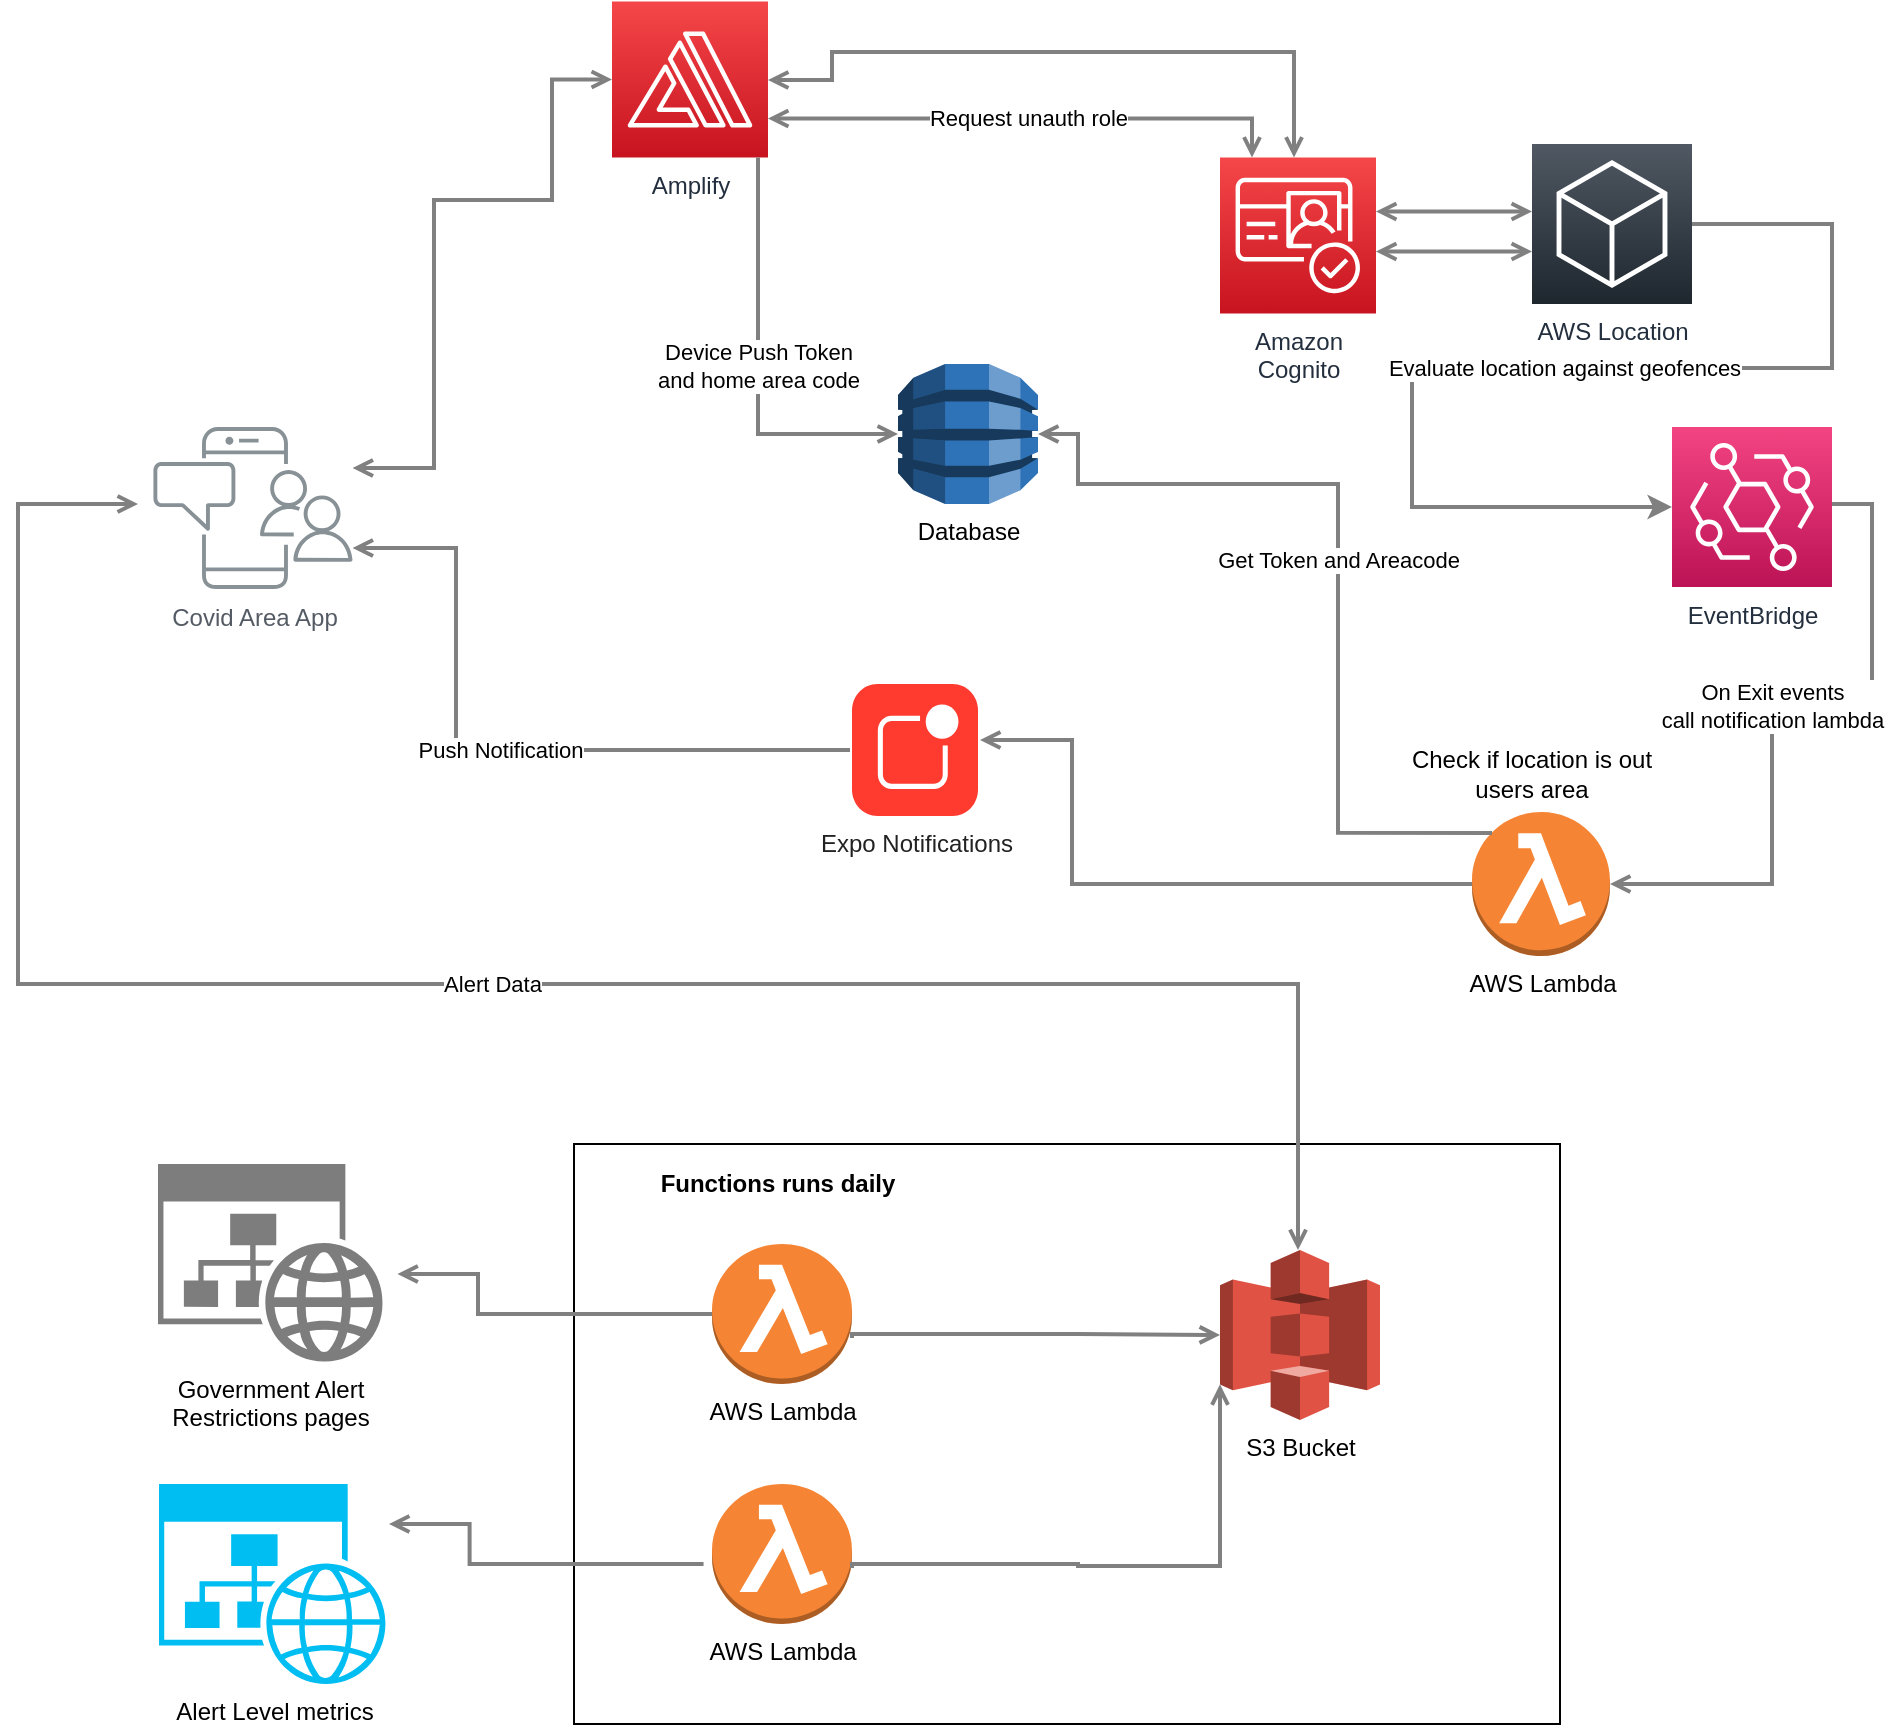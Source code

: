 <mxfile version="14.4.7" type="device"><diagram id="Ht1M8jgEwFfnCIfOTk4-" name="Page-1"><mxGraphModel dx="1351" dy="690" grid="1" gridSize="10" guides="1" tooltips="1" connect="1" arrows="1" fold="1" page="1" pageScale="1" pageWidth="1169" pageHeight="827" math="0" shadow="0"><root><mxCell id="0"/><mxCell id="1" parent="0"/><mxCell id="UEzPUAAOIrF-is8g5C7q-124" style="edgeStyle=orthogonalEdgeStyle;rounded=0;orthogonalLoop=1;jettySize=auto;html=1;startArrow=open;startFill=0;endArrow=open;endFill=0;strokeWidth=2;strokeColor=#808080;entryX=0;entryY=0.5;entryDx=0;entryDy=0;entryPerimeter=0;" parent="1" source="UEzPUAAOIrF-is8g5C7q-110" target="VtzWwHBDFlmazcsO0Phf-1" edge="1"><mxGeometry relative="1" as="geometry"><Array as="points"><mxPoint x="268" y="242"/><mxPoint x="268" y="108"/><mxPoint x="327" y="108"/><mxPoint x="327" y="48"/></Array></mxGeometry></mxCell><mxCell id="UEzPUAAOIrF-is8g5C7q-127" value="Push Notification" style="edgeStyle=orthogonalEdgeStyle;rounded=0;orthogonalLoop=1;jettySize=auto;html=1;startArrow=open;startFill=0;endArrow=none;endFill=0;strokeWidth=2;strokeColor=#808080;" parent="1" source="UEzPUAAOIrF-is8g5C7q-110" edge="1"><mxGeometry relative="1" as="geometry"><Array as="points"><mxPoint x="279" y="282"/><mxPoint x="279" y="383"/><mxPoint x="476" y="383"/></Array><mxPoint x="476" y="383" as="targetPoint"/></mxGeometry></mxCell><mxCell id="UEzPUAAOIrF-is8g5C7q-125" style="edgeStyle=orthogonalEdgeStyle;rounded=0;orthogonalLoop=1;jettySize=auto;html=1;startArrow=open;startFill=0;endArrow=open;endFill=0;strokeWidth=2;strokeColor=#808080;" parent="1" source="UEzPUAAOIrF-is8g5C7q-111" edge="1"><mxGeometry relative="1" as="geometry"><Array as="points"><mxPoint x="779" y="113.75"/><mxPoint x="779" y="113.75"/></Array><mxPoint x="817" y="113.8" as="targetPoint"/></mxGeometry></mxCell><mxCell id="UEzPUAAOIrF-is8g5C7q-139" value="Request unauth role" style="edgeStyle=orthogonalEdgeStyle;rounded=0;orthogonalLoop=1;jettySize=auto;html=1;startArrow=open;startFill=0;endArrow=open;endFill=0;strokeWidth=2;strokeColor=#808080;exitX=1;exitY=0.75;exitDx=0;exitDy=0;exitPerimeter=0;" parent="1" source="VtzWwHBDFlmazcsO0Phf-1" target="UEzPUAAOIrF-is8g5C7q-111" edge="1"><mxGeometry relative="1" as="geometry"><mxPoint x="437" y="70" as="sourcePoint"/><mxPoint x="389.5" y="124.029" as="targetPoint"/><Array as="points"><mxPoint x="677" y="67"/></Array></mxGeometry></mxCell><mxCell id="UEzPUAAOIrF-is8g5C7q-143" style="edgeStyle=orthogonalEdgeStyle;rounded=0;orthogonalLoop=1;jettySize=auto;html=1;startArrow=open;startFill=0;endArrow=open;endFill=0;strokeWidth=2;strokeColor=#808080;" parent="1" source="UEzPUAAOIrF-is8g5C7q-111" edge="1"><mxGeometry relative="1" as="geometry"><mxPoint x="749" y="123.75" as="sourcePoint"/><mxPoint x="817" y="133.8" as="targetPoint"/><Array as="points"><mxPoint x="779" y="133.75"/><mxPoint x="779" y="133.75"/></Array></mxGeometry></mxCell><mxCell id="UEzPUAAOIrF-is8g5C7q-110" value="Covid Area App&lt;br&gt;" style="outlineConnect=0;gradientColor=none;fontColor=#545B64;strokeColor=none;fillColor=#879196;dashed=0;verticalLabelPosition=bottom;verticalAlign=top;align=center;html=1;fontSize=12;fontStyle=0;aspect=fixed;shape=mxgraph.aws4.illustration_notification;pointerEvents=1;labelBackgroundColor=#ffffff;" parent="1" vertex="1"><mxGeometry x="127.5" y="221.5" width="100" height="81" as="geometry"/></mxCell><mxCell id="UEzPUAAOIrF-is8g5C7q-111" value="Amazon &lt;br&gt;Cognito" style="outlineConnect=0;fontColor=#232F3E;gradientColor=#F54749;gradientDirection=north;fillColor=#C7131F;strokeColor=#ffffff;dashed=0;verticalLabelPosition=bottom;verticalAlign=top;align=center;html=1;fontSize=12;fontStyle=0;aspect=fixed;shape=mxgraph.aws4.resourceIcon;resIcon=mxgraph.aws4.cognito;labelBackgroundColor=#ffffff;" parent="1" vertex="1"><mxGeometry x="661" y="86.75" width="78" height="78" as="geometry"/></mxCell><mxCell id="VtzWwHBDFlmazcsO0Phf-14" value="Evaluate location against geofences" style="edgeStyle=orthogonalEdgeStyle;rounded=0;orthogonalLoop=1;jettySize=auto;html=1;strokeWidth=2;strokeColor=#808080;entryX=0;entryY=0.5;entryDx=0;entryDy=0;entryPerimeter=0;exitX=1;exitY=0.5;exitDx=0;exitDy=0;exitPerimeter=0;" edge="1" parent="1" source="VtzWwHBDFlmazcsO0Phf-5" target="VtzWwHBDFlmazcsO0Phf-16"><mxGeometry relative="1" as="geometry"><mxPoint x="757" y="530" as="targetPoint"/><Array as="points"><mxPoint x="967" y="120"/><mxPoint x="967" y="192"/><mxPoint x="757" y="192"/><mxPoint x="757" y="261"/></Array></mxGeometry></mxCell><mxCell id="VtzWwHBDFlmazcsO0Phf-1" value="Amplify" style="points=[[0,0,0],[0.25,0,0],[0.5,0,0],[0.75,0,0],[1,0,0],[0,1,0],[0.25,1,0],[0.5,1,0],[0.75,1,0],[1,1,0],[0,0.25,0],[0,0.5,0],[0,0.75,0],[1,0.25,0],[1,0.5,0],[1,0.75,0]];outlineConnect=0;fontColor=#232F3E;gradientColor=#F54749;gradientDirection=north;fillColor=#C7131F;strokeColor=#ffffff;dashed=0;verticalLabelPosition=bottom;verticalAlign=top;align=center;html=1;fontSize=12;fontStyle=0;aspect=fixed;shape=mxgraph.aws4.resourceIcon;resIcon=mxgraph.aws4.amplify;" vertex="1" parent="1"><mxGeometry x="357" y="8.75" width="78" height="78" as="geometry"/></mxCell><mxCell id="VtzWwHBDFlmazcsO0Phf-4" style="edgeStyle=orthogonalEdgeStyle;rounded=0;orthogonalLoop=1;jettySize=auto;html=1;startArrow=open;startFill=0;endArrow=open;endFill=0;strokeWidth=2;strokeColor=#808080;" edge="1" parent="1" target="UEzPUAAOIrF-is8g5C7q-111"><mxGeometry relative="1" as="geometry"><mxPoint x="435" y="48" as="sourcePoint"/><mxPoint x="698" y="80" as="targetPoint"/><Array as="points"><mxPoint x="467" y="48"/><mxPoint x="467" y="34"/><mxPoint x="698" y="34"/></Array></mxGeometry></mxCell><mxCell id="VtzWwHBDFlmazcsO0Phf-5" value="AWS Location" style="points=[[0,0,0],[0.25,0,0],[0.5,0,0],[0.75,0,0],[1,0,0],[0,1,0],[0.25,1,0],[0.5,1,0],[0.75,1,0],[1,1,0],[0,0.25,0],[0,0.5,0],[0,0.75,0],[1,0.25,0],[1,0.5,0],[1,0.75,0]];gradientDirection=north;outlineConnect=0;fontColor=#232F3E;gradientColor=#505863;fillColor=#1E262E;strokeColor=#ffffff;dashed=0;verticalLabelPosition=bottom;verticalAlign=top;align=center;html=1;fontSize=12;fontStyle=0;aspect=fixed;shape=mxgraph.aws4.resourceIcon;resIcon=mxgraph.aws4.general;" vertex="1" parent="1"><mxGeometry x="817" y="80" width="80" height="80" as="geometry"/></mxCell><mxCell id="VtzWwHBDFlmazcsO0Phf-16" value="EventBridge" style="points=[[0,0,0],[0.25,0,0],[0.5,0,0],[0.75,0,0],[1,0,0],[0,1,0],[0.25,1,0],[0.5,1,0],[0.75,1,0],[1,1,0],[0,0.25,0],[0,0.5,0],[0,0.75,0],[1,0.25,0],[1,0.5,0],[1,0.75,0]];outlineConnect=0;fontColor=#232F3E;gradientColor=#F34482;gradientDirection=north;fillColor=#BC1356;strokeColor=#ffffff;dashed=0;verticalLabelPosition=bottom;verticalAlign=top;align=center;html=1;fontSize=12;fontStyle=0;aspect=fixed;shape=mxgraph.aws4.resourceIcon;resIcon=mxgraph.aws4.eventbridge;" vertex="1" parent="1"><mxGeometry x="887" y="221.5" width="80" height="80" as="geometry"/></mxCell><mxCell id="VtzWwHBDFlmazcsO0Phf-17" value="AWS Lambda" style="outlineConnect=0;dashed=0;verticalLabelPosition=bottom;verticalAlign=top;align=center;html=1;shape=mxgraph.aws3.lambda_function;fillColor=#F58534;gradientColor=none;" vertex="1" parent="1"><mxGeometry x="787" y="414" width="69" height="72" as="geometry"/></mxCell><mxCell id="VtzWwHBDFlmazcsO0Phf-22" value="On Exit events &lt;br&gt;call notification lambda" style="edgeStyle=orthogonalEdgeStyle;rounded=0;orthogonalLoop=1;jettySize=auto;html=1;startArrow=open;startFill=0;endArrow=none;endFill=0;strokeWidth=2;strokeColor=#808080;" edge="1" parent="1" source="VtzWwHBDFlmazcsO0Phf-17"><mxGeometry relative="1" as="geometry"><mxPoint x="749" y="143.8" as="sourcePoint"/><mxPoint x="967" y="260" as="targetPoint"/><Array as="points"><mxPoint x="937" y="450"/><mxPoint x="937" y="350"/><mxPoint x="987" y="350"/><mxPoint x="987" y="260"/></Array></mxGeometry></mxCell><mxCell id="VtzWwHBDFlmazcsO0Phf-23" value="Expo Notifications" style="html=1;strokeWidth=1;shadow=0;dashed=0;shape=mxgraph.ios7.misc.notification;fillColor=#FF3B2F;strokeColor=none;buttonText=;strokeColor2=#222222;fontColor=#222222;fontSize=12;verticalLabelPosition=bottom;verticalAlign=top;align=center;" vertex="1" parent="1"><mxGeometry x="477" y="350" width="63" height="66" as="geometry"/></mxCell><mxCell id="VtzWwHBDFlmazcsO0Phf-24" style="edgeStyle=orthogonalEdgeStyle;rounded=0;orthogonalLoop=1;jettySize=auto;html=1;startArrow=open;startFill=0;endArrow=none;endFill=0;strokeWidth=2;strokeColor=#808080;exitX=1.016;exitY=0.424;exitDx=0;exitDy=0;exitPerimeter=0;entryX=0;entryY=0.5;entryDx=0;entryDy=0;entryPerimeter=0;" edge="1" parent="1" source="VtzWwHBDFlmazcsO0Phf-23" target="VtzWwHBDFlmazcsO0Phf-17"><mxGeometry relative="1" as="geometry"><mxPoint x="627" y="413.0" as="sourcePoint"/><mxPoint x="705" y="413.0" as="targetPoint"/><Array as="points"><mxPoint x="587" y="378"/><mxPoint x="587" y="450"/></Array></mxGeometry></mxCell><mxCell id="VtzWwHBDFlmazcsO0Phf-26" value="" style="rounded=0;whiteSpace=wrap;html=1;fontSize=12;" vertex="1" parent="1"><mxGeometry x="338" y="580" width="493" height="290" as="geometry"/></mxCell><mxCell id="VtzWwHBDFlmazcsO0Phf-27" value="AWS Lambda&lt;br&gt;" style="outlineConnect=0;dashed=0;verticalLabelPosition=bottom;verticalAlign=top;align=center;html=1;shape=mxgraph.aws3.lambda_function;fillColor=#F58534;gradientColor=none;fontSize=12;" vertex="1" parent="1"><mxGeometry x="407" y="630" width="70" height="70" as="geometry"/></mxCell><mxCell id="VtzWwHBDFlmazcsO0Phf-28" value="S3 Bucket" style="outlineConnect=0;dashed=0;verticalLabelPosition=bottom;verticalAlign=top;align=center;html=1;shape=mxgraph.aws3.s3;fillColor=#E05243;gradientColor=none;fontSize=12;" vertex="1" parent="1"><mxGeometry x="661" y="633" width="80" height="85" as="geometry"/></mxCell><mxCell id="VtzWwHBDFlmazcsO0Phf-32" style="edgeStyle=orthogonalEdgeStyle;rounded=0;orthogonalLoop=1;jettySize=auto;html=1;startArrow=open;startFill=0;endArrow=none;endFill=0;strokeWidth=2;strokeColor=#808080;entryX=0;entryY=0.5;entryDx=0;entryDy=0;entryPerimeter=0;exitX=1;exitY=0.5;exitDx=0;exitDy=0;" edge="1" parent="1" target="VtzWwHBDFlmazcsO0Phf-27"><mxGeometry relative="1" as="geometry"><mxPoint x="249.72" y="645" as="sourcePoint"/><mxPoint x="348" y="714.51" as="targetPoint"/><Array as="points"><mxPoint x="290" y="645"/><mxPoint x="290" y="665"/></Array></mxGeometry></mxCell><mxCell id="VtzWwHBDFlmazcsO0Phf-33" style="edgeStyle=orthogonalEdgeStyle;rounded=0;orthogonalLoop=1;jettySize=auto;html=1;startArrow=none;startFill=0;endArrow=open;endFill=0;strokeWidth=2;strokeColor=#808080;entryX=0;entryY=0.5;entryDx=0;entryDy=0;entryPerimeter=0;" edge="1" parent="1" target="VtzWwHBDFlmazcsO0Phf-28"><mxGeometry relative="1" as="geometry"><mxPoint x="477" y="677" as="sourcePoint"/><mxPoint x="590.5" y="685.3" as="targetPoint"/><Array as="points"><mxPoint x="477" y="675"/><mxPoint x="590" y="675"/><mxPoint x="620" y="676"/></Array></mxGeometry></mxCell><mxCell id="VtzWwHBDFlmazcsO0Phf-34" value="Alert Data" style="edgeStyle=orthogonalEdgeStyle;rounded=0;orthogonalLoop=1;jettySize=auto;html=1;startArrow=open;startFill=0;endArrow=open;endFill=0;strokeWidth=2;strokeColor=#808080;" edge="1" parent="1" source="VtzWwHBDFlmazcsO0Phf-28"><mxGeometry relative="1" as="geometry"><Array as="points"><mxPoint x="700" y="500"/><mxPoint x="60" y="500"/><mxPoint x="60" y="260"/></Array><mxPoint x="700" y="554" as="sourcePoint"/><mxPoint x="120" y="260" as="targetPoint"/></mxGeometry></mxCell><mxCell id="VtzWwHBDFlmazcsO0Phf-35" value="Functions runs daily" style="text;html=1;strokeColor=none;fillColor=none;align=center;verticalAlign=middle;whiteSpace=wrap;rounded=0;fontSize=12;fontStyle=1" vertex="1" parent="1"><mxGeometry x="380" y="590" width="120" height="20" as="geometry"/></mxCell><mxCell id="VtzWwHBDFlmazcsO0Phf-36" value="Check if location is out users area" style="text;html=1;strokeColor=none;fillColor=none;align=center;verticalAlign=middle;whiteSpace=wrap;rounded=0;fontSize=12;" vertex="1" parent="1"><mxGeometry x="747" y="380" width="140" height="30" as="geometry"/></mxCell><mxCell id="VtzWwHBDFlmazcsO0Phf-37" value="Database" style="outlineConnect=0;dashed=0;verticalLabelPosition=bottom;verticalAlign=top;align=center;html=1;shape=mxgraph.aws3.dynamo_db;fillColor=#2E73B8;gradientColor=none;fontSize=12;" vertex="1" parent="1"><mxGeometry x="500" y="190" width="70" height="70" as="geometry"/></mxCell><mxCell id="VtzWwHBDFlmazcsO0Phf-38" value="Device Push Token&lt;br&gt;and home area code" style="edgeStyle=orthogonalEdgeStyle;rounded=0;orthogonalLoop=1;jettySize=auto;html=1;startArrow=none;startFill=0;endArrow=open;endFill=0;strokeWidth=2;strokeColor=#808080;entryX=0;entryY=0.5;entryDx=0;entryDy=0;entryPerimeter=0;" edge="1" parent="1" source="VtzWwHBDFlmazcsO0Phf-1" target="VtzWwHBDFlmazcsO0Phf-37"><mxGeometry relative="1" as="geometry"><Array as="points"><mxPoint x="430" y="225"/></Array><mxPoint x="399" y="164.754" as="sourcePoint"/><mxPoint x="460" y="240" as="targetPoint"/></mxGeometry></mxCell><mxCell id="VtzWwHBDFlmazcsO0Phf-39" value="Get Token and Areacode&lt;br&gt;" style="edgeStyle=orthogonalEdgeStyle;rounded=0;orthogonalLoop=1;jettySize=auto;html=1;startArrow=open;startFill=0;endArrow=none;endFill=0;strokeWidth=2;strokeColor=#808080;exitX=1;exitY=0.5;exitDx=0;exitDy=0;exitPerimeter=0;entryX=0.145;entryY=0.145;entryDx=0;entryDy=0;entryPerimeter=0;" edge="1" parent="1" source="VtzWwHBDFlmazcsO0Phf-37" target="VtzWwHBDFlmazcsO0Phf-17"><mxGeometry relative="1" as="geometry"><Array as="points"><mxPoint x="590" y="225"/><mxPoint x="590" y="250"/><mxPoint x="720" y="250"/><mxPoint x="720" y="424"/></Array><mxPoint x="620" y="250.004" as="sourcePoint"/><mxPoint x="750" y="430" as="targetPoint"/></mxGeometry></mxCell><mxCell id="VtzWwHBDFlmazcsO0Phf-40" value="Government Alert&lt;br&gt;Restrictions pages&lt;br&gt;" style="aspect=fixed;pointerEvents=1;shadow=0;dashed=0;html=1;strokeColor=none;labelPosition=center;verticalLabelPosition=bottom;verticalAlign=top;align=center;shape=mxgraph.mscae.enterprise.website_generic;fillColor=#7D7D7D;fontSize=12;" vertex="1" parent="1"><mxGeometry x="130" y="590" width="112.5" height="99" as="geometry"/></mxCell><mxCell id="VtzWwHBDFlmazcsO0Phf-41" value="Alert Level metrics" style="verticalLabelPosition=bottom;html=1;verticalAlign=top;align=center;strokeColor=none;fillColor=#00BEF2;shape=mxgraph.azure.website_generic;pointerEvents=1;fontSize=12;" vertex="1" parent="1"><mxGeometry x="130.5" y="750" width="115" height="100" as="geometry"/></mxCell><mxCell id="VtzWwHBDFlmazcsO0Phf-42" value="AWS Lambda&lt;br&gt;" style="outlineConnect=0;dashed=0;verticalLabelPosition=bottom;verticalAlign=top;align=center;html=1;shape=mxgraph.aws3.lambda_function;fillColor=#F58534;gradientColor=none;fontSize=12;" vertex="1" parent="1"><mxGeometry x="407" y="750" width="70" height="70" as="geometry"/></mxCell><mxCell id="VtzWwHBDFlmazcsO0Phf-44" style="edgeStyle=orthogonalEdgeStyle;rounded=0;orthogonalLoop=1;jettySize=auto;html=1;startArrow=open;startFill=0;endArrow=none;endFill=0;strokeWidth=2;strokeColor=#808080;entryX=0;entryY=0.5;entryDx=0;entryDy=0;entryPerimeter=0;exitX=1;exitY=0.5;exitDx=0;exitDy=0;" edge="1" parent="1"><mxGeometry relative="1" as="geometry"><mxPoint x="245.5" y="770" as="sourcePoint"/><mxPoint x="402.78" y="790" as="targetPoint"/><Array as="points"><mxPoint x="285.78" y="770"/><mxPoint x="285.78" y="790"/></Array></mxGeometry></mxCell><mxCell id="VtzWwHBDFlmazcsO0Phf-45" style="edgeStyle=orthogonalEdgeStyle;rounded=0;orthogonalLoop=1;jettySize=auto;html=1;startArrow=none;startFill=0;endArrow=open;endFill=0;strokeWidth=2;strokeColor=#808080;entryX=0;entryY=0.79;entryDx=0;entryDy=0;entryPerimeter=0;" edge="1" parent="1" target="VtzWwHBDFlmazcsO0Phf-28"><mxGeometry relative="1" as="geometry"><mxPoint x="477" y="792" as="sourcePoint"/><mxPoint x="661" y="790.5" as="targetPoint"/><Array as="points"><mxPoint x="477" y="790"/><mxPoint x="590" y="790"/><mxPoint x="661" y="791"/></Array></mxGeometry></mxCell></root></mxGraphModel></diagram></mxfile>